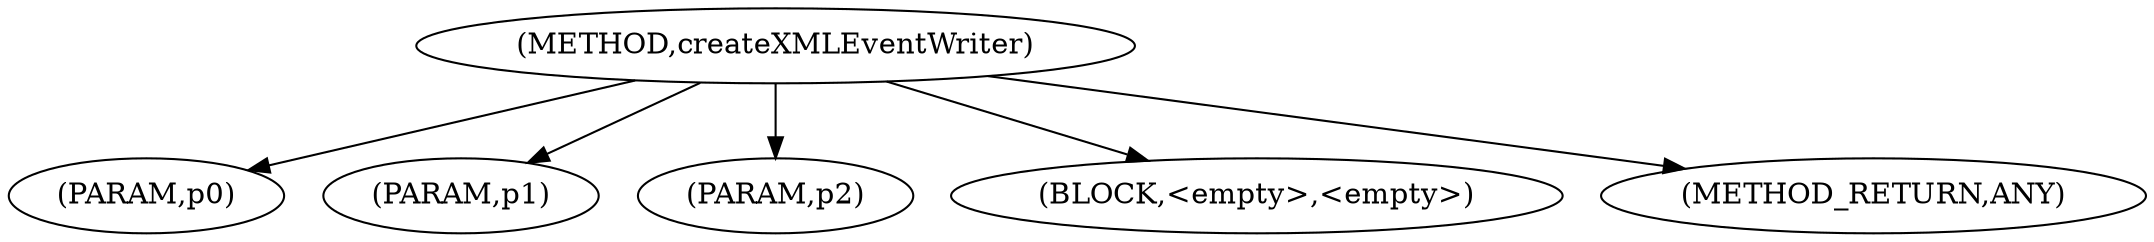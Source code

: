 digraph "createXMLEventWriter" {  
"350" [label = <(METHOD,createXMLEventWriter)> ]
"351" [label = <(PARAM,p0)> ]
"352" [label = <(PARAM,p1)> ]
"353" [label = <(PARAM,p2)> ]
"354" [label = <(BLOCK,&lt;empty&gt;,&lt;empty&gt;)> ]
"355" [label = <(METHOD_RETURN,ANY)> ]
  "350" -> "351" 
  "350" -> "352" 
  "350" -> "354" 
  "350" -> "353" 
  "350" -> "355" 
}
